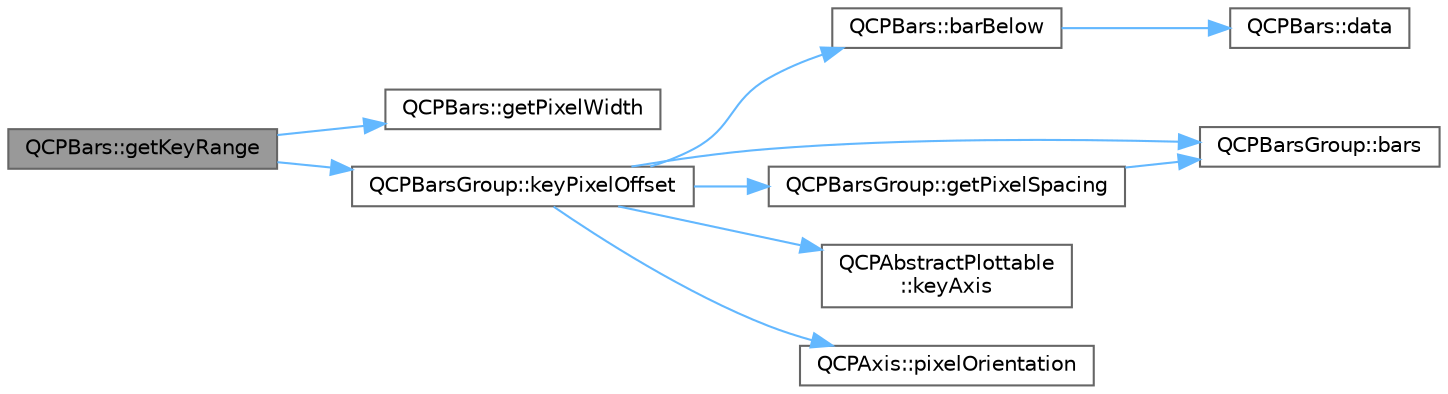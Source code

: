 digraph "QCPBars::getKeyRange"
{
 // LATEX_PDF_SIZE
  bgcolor="transparent";
  edge [fontname=Helvetica,fontsize=10,labelfontname=Helvetica,labelfontsize=10];
  node [fontname=Helvetica,fontsize=10,shape=box,height=0.2,width=0.4];
  rankdir="LR";
  Node1 [label="QCPBars::getKeyRange",height=0.2,width=0.4,color="gray40", fillcolor="grey60", style="filled", fontcolor="black",tooltip=" "];
  Node1 -> Node2 [color="steelblue1",style="solid"];
  Node2 [label="QCPBars::getPixelWidth",height=0.2,width=0.4,color="grey40", fillcolor="white", style="filled",URL="$class_q_c_p_bars.html#ad87586cc5e9806740bc0e867667da409",tooltip=" "];
  Node1 -> Node3 [color="steelblue1",style="solid"];
  Node3 [label="QCPBarsGroup::keyPixelOffset",height=0.2,width=0.4,color="grey40", fillcolor="white", style="filled",URL="$class_q_c_p_bars_group.html#a8e2ca6002e7bab49670144d048a2bcc9",tooltip=" "];
  Node3 -> Node4 [color="steelblue1",style="solid"];
  Node4 [label="QCPBars::barBelow",height=0.2,width=0.4,color="grey40", fillcolor="white", style="filled",URL="$class_q_c_p_bars.html#a1b58664864b141f45e02044a855b3213",tooltip=" "];
  Node4 -> Node5 [color="steelblue1",style="solid"];
  Node5 [label="QCPBars::data",height=0.2,width=0.4,color="grey40", fillcolor="white", style="filled",URL="$class_q_c_p_bars.html#a7e373a534d82e18ed27b3fafd1f08fae",tooltip=" "];
  Node3 -> Node6 [color="steelblue1",style="solid"];
  Node6 [label="QCPBarsGroup::bars",height=0.2,width=0.4,color="grey40", fillcolor="white", style="filled",URL="$class_q_c_p_bars_group.html#a6e4f4e86abbec6a9342f204ef82abef8",tooltip=" "];
  Node3 -> Node7 [color="steelblue1",style="solid"];
  Node7 [label="QCPBarsGroup::getPixelSpacing",height=0.2,width=0.4,color="grey40", fillcolor="white", style="filled",URL="$class_q_c_p_bars_group.html#a0beccd41bc3841a4c5b284823bc7d2de",tooltip=" "];
  Node7 -> Node6 [color="steelblue1",style="solid"];
  Node3 -> Node8 [color="steelblue1",style="solid"];
  Node8 [label="QCPAbstractPlottable\l::keyAxis",height=0.2,width=0.4,color="grey40", fillcolor="white", style="filled",URL="$class_q_c_p_abstract_plottable.html#aa6f25b97ee99988fe352f17cb9ed962b",tooltip=" "];
  Node3 -> Node9 [color="steelblue1",style="solid"];
  Node9 [label="QCPAxis::pixelOrientation",height=0.2,width=0.4,color="grey40", fillcolor="white", style="filled",URL="$class_q_c_p_axis.html#a45c45bed7e5666683b8d56afa66fa51f",tooltip=" "];
}
